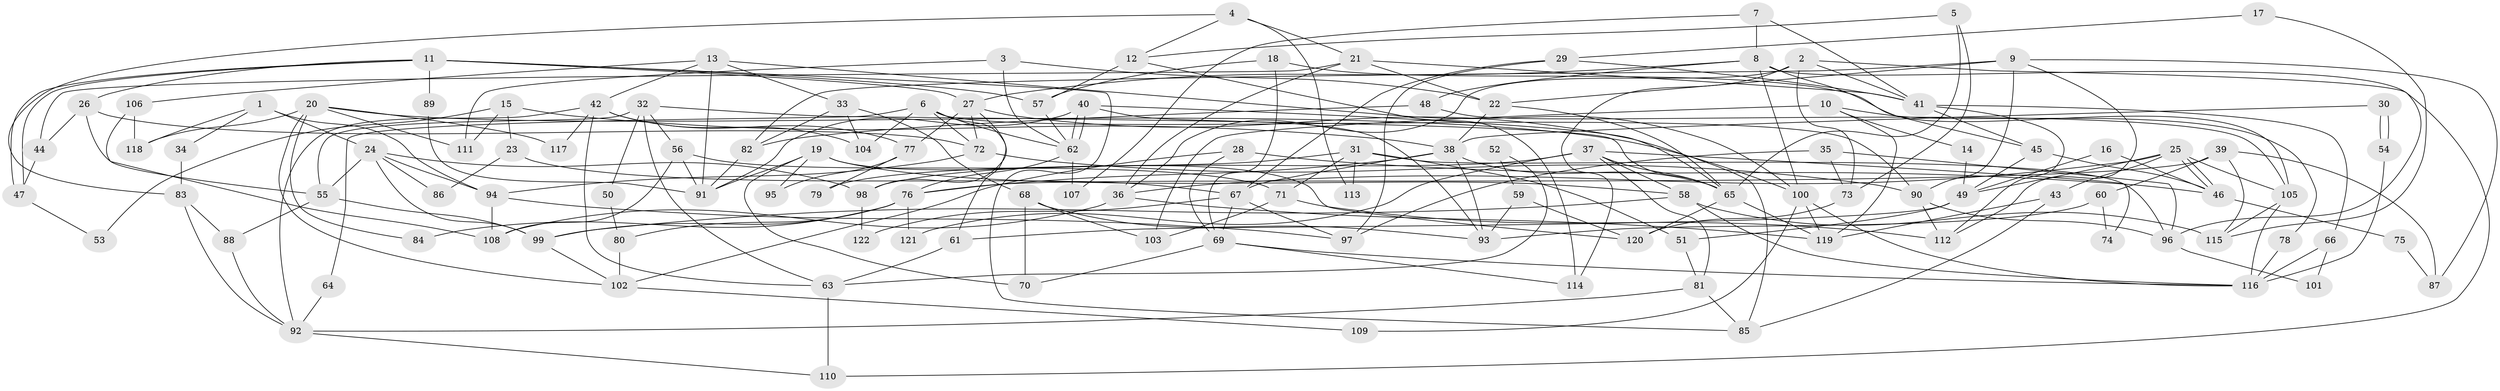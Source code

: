 // Generated by graph-tools (version 1.1) at 2025/11/02/27/25 16:11:20]
// undirected, 122 vertices, 244 edges
graph export_dot {
graph [start="1"]
  node [color=gray90,style=filled];
  1;
  2;
  3;
  4;
  5;
  6;
  7;
  8;
  9;
  10;
  11;
  12;
  13;
  14;
  15;
  16;
  17;
  18;
  19;
  20;
  21;
  22;
  23;
  24;
  25;
  26;
  27;
  28;
  29;
  30;
  31;
  32;
  33;
  34;
  35;
  36;
  37;
  38;
  39;
  40;
  41;
  42;
  43;
  44;
  45;
  46;
  47;
  48;
  49;
  50;
  51;
  52;
  53;
  54;
  55;
  56;
  57;
  58;
  59;
  60;
  61;
  62;
  63;
  64;
  65;
  66;
  67;
  68;
  69;
  70;
  71;
  72;
  73;
  74;
  75;
  76;
  77;
  78;
  79;
  80;
  81;
  82;
  83;
  84;
  85;
  86;
  87;
  88;
  89;
  90;
  91;
  92;
  93;
  94;
  95;
  96;
  97;
  98;
  99;
  100;
  101;
  102;
  103;
  104;
  105;
  106;
  107;
  108;
  109;
  110;
  111;
  112;
  113;
  114;
  115;
  116;
  117;
  118;
  119;
  120;
  121;
  122;
  1 -- 94;
  1 -- 24;
  1 -- 34;
  1 -- 118;
  2 -- 36;
  2 -- 114;
  2 -- 41;
  2 -- 73;
  2 -- 96;
  3 -- 22;
  3 -- 62;
  3 -- 111;
  4 -- 21;
  4 -- 12;
  4 -- 83;
  4 -- 113;
  5 -- 73;
  5 -- 65;
  5 -- 12;
  6 -- 104;
  6 -- 62;
  6 -- 61;
  6 -- 64;
  6 -- 72;
  6 -- 90;
  7 -- 8;
  7 -- 41;
  7 -- 107;
  8 -- 110;
  8 -- 27;
  8 -- 45;
  8 -- 48;
  8 -- 100;
  9 -- 90;
  9 -- 22;
  9 -- 82;
  9 -- 87;
  9 -- 112;
  10 -- 119;
  10 -- 103;
  10 -- 14;
  10 -- 78;
  11 -- 27;
  11 -- 47;
  11 -- 47;
  11 -- 26;
  11 -- 57;
  11 -- 85;
  11 -- 89;
  12 -- 57;
  12 -- 114;
  13 -- 91;
  13 -- 100;
  13 -- 33;
  13 -- 42;
  13 -- 106;
  14 -- 49;
  15 -- 38;
  15 -- 111;
  15 -- 23;
  15 -- 53;
  16 -- 49;
  16 -- 46;
  17 -- 29;
  17 -- 115;
  18 -- 105;
  18 -- 57;
  18 -- 69;
  19 -- 91;
  19 -- 58;
  19 -- 70;
  19 -- 95;
  19 -- 120;
  20 -- 100;
  20 -- 102;
  20 -- 84;
  20 -- 111;
  20 -- 117;
  20 -- 118;
  21 -- 41;
  21 -- 36;
  21 -- 22;
  21 -- 44;
  22 -- 65;
  22 -- 38;
  23 -- 67;
  23 -- 86;
  24 -- 55;
  24 -- 98;
  24 -- 86;
  24 -- 94;
  24 -- 99;
  25 -- 36;
  25 -- 46;
  25 -- 46;
  25 -- 43;
  25 -- 49;
  25 -- 105;
  26 -- 72;
  26 -- 44;
  26 -- 55;
  27 -- 85;
  27 -- 72;
  27 -- 77;
  27 -- 98;
  28 -- 69;
  28 -- 46;
  28 -- 102;
  29 -- 41;
  29 -- 67;
  29 -- 97;
  30 -- 54;
  30 -- 54;
  30 -- 38;
  31 -- 51;
  31 -- 96;
  31 -- 71;
  31 -- 79;
  31 -- 113;
  32 -- 65;
  32 -- 56;
  32 -- 50;
  32 -- 55;
  32 -- 63;
  33 -- 82;
  33 -- 68;
  33 -- 104;
  34 -- 83;
  35 -- 96;
  35 -- 97;
  35 -- 73;
  36 -- 108;
  36 -- 119;
  37 -- 81;
  37 -- 65;
  37 -- 58;
  37 -- 74;
  37 -- 98;
  37 -- 121;
  38 -- 65;
  38 -- 67;
  38 -- 76;
  38 -- 93;
  39 -- 76;
  39 -- 115;
  39 -- 60;
  39 -- 87;
  40 -- 93;
  40 -- 62;
  40 -- 62;
  40 -- 65;
  40 -- 91;
  41 -- 112;
  41 -- 45;
  41 -- 66;
  42 -- 63;
  42 -- 77;
  42 -- 92;
  42 -- 104;
  42 -- 117;
  43 -- 119;
  43 -- 85;
  44 -- 47;
  45 -- 46;
  45 -- 49;
  46 -- 75;
  47 -- 53;
  48 -- 82;
  48 -- 105;
  49 -- 51;
  49 -- 61;
  50 -- 80;
  51 -- 81;
  52 -- 63;
  52 -- 59;
  54 -- 116;
  55 -- 88;
  55 -- 99;
  56 -- 71;
  56 -- 108;
  56 -- 91;
  57 -- 62;
  58 -- 99;
  58 -- 115;
  58 -- 116;
  59 -- 93;
  59 -- 120;
  60 -- 93;
  60 -- 74;
  61 -- 63;
  62 -- 76;
  62 -- 107;
  63 -- 110;
  64 -- 92;
  65 -- 120;
  65 -- 119;
  66 -- 116;
  66 -- 101;
  67 -- 69;
  67 -- 97;
  67 -- 122;
  68 -- 70;
  68 -- 93;
  68 -- 103;
  69 -- 116;
  69 -- 70;
  69 -- 114;
  71 -- 112;
  71 -- 103;
  72 -- 94;
  72 -- 90;
  73 -- 120;
  75 -- 87;
  76 -- 99;
  76 -- 80;
  76 -- 84;
  76 -- 121;
  77 -- 79;
  77 -- 95;
  78 -- 116;
  80 -- 102;
  81 -- 85;
  81 -- 92;
  82 -- 91;
  83 -- 88;
  83 -- 92;
  88 -- 92;
  89 -- 91;
  90 -- 96;
  90 -- 112;
  92 -- 110;
  94 -- 97;
  94 -- 108;
  96 -- 101;
  98 -- 122;
  99 -- 102;
  100 -- 116;
  100 -- 109;
  100 -- 119;
  102 -- 109;
  105 -- 115;
  105 -- 116;
  106 -- 118;
  106 -- 108;
}
